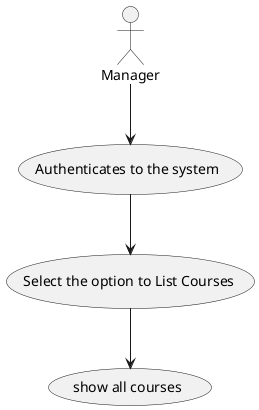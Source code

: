 @startuml
'https://plantuml.com/use-case-diagram

actor Manager
    Manager -down-> (Authenticates to the system)
    (Authenticates to the system) --> (Select the option to List Courses)
    (Select the option to List Courses) --> (show all courses)


@enduml